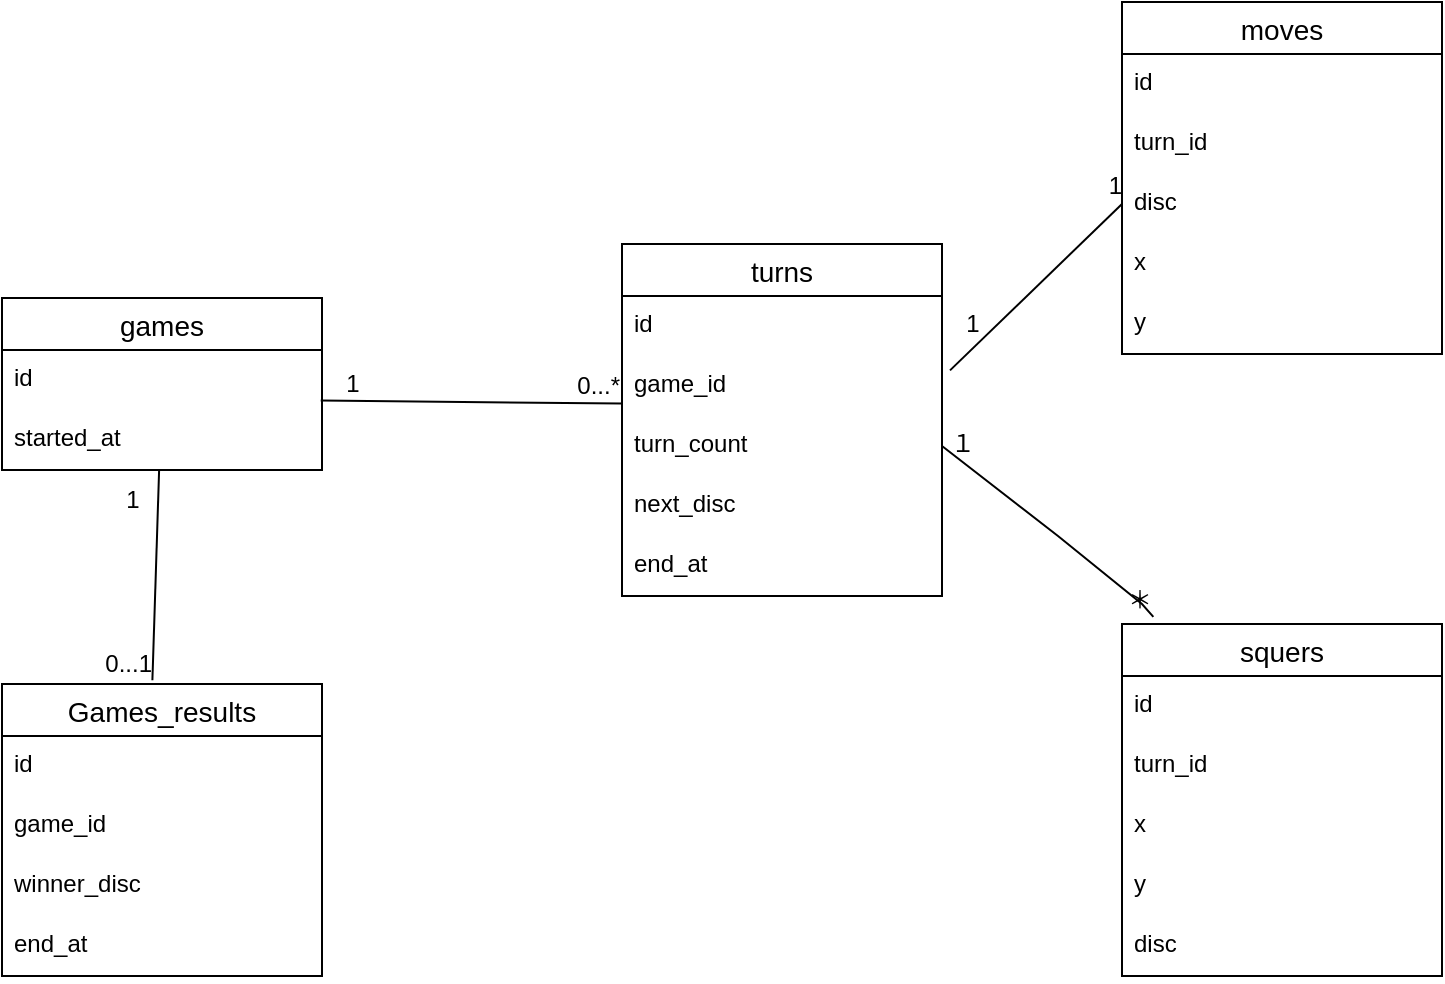 <mxfile>
    <diagram id="T58nYtcNh9jjmG3tlywF" name="ページ1">
        <mxGraphModel dx="1254" dy="404" grid="1" gridSize="10" guides="1" tooltips="1" connect="1" arrows="1" fold="1" page="1" pageScale="1" pageWidth="827" pageHeight="1169" math="0" shadow="0">
            <root>
                <mxCell id="0"/>
                <mxCell id="1" parent="0"/>
                <mxCell id="2" value="games" style="swimlane;fontStyle=0;childLayout=stackLayout;horizontal=1;startSize=26;horizontalStack=0;resizeParent=1;resizeParentMax=0;resizeLast=0;collapsible=1;marginBottom=0;align=center;fontSize=14;" parent="1" vertex="1">
                    <mxGeometry x="-120" y="358" width="160" height="86" as="geometry"/>
                </mxCell>
                <mxCell id="4" value="id" style="text;strokeColor=none;fillColor=none;spacingLeft=4;spacingRight=4;overflow=hidden;rotatable=0;points=[[0,0.5],[1,0.5]];portConstraint=eastwest;fontSize=12;" parent="2" vertex="1">
                    <mxGeometry y="26" width="160" height="30" as="geometry"/>
                </mxCell>
                <mxCell id="5" value="started_at" style="text;strokeColor=none;fillColor=none;spacingLeft=4;spacingRight=4;overflow=hidden;rotatable=0;points=[[0,0.5],[1,0.5]];portConstraint=eastwest;fontSize=12;" parent="2" vertex="1">
                    <mxGeometry y="56" width="160" height="30" as="geometry"/>
                </mxCell>
                <mxCell id="6" value="turns" style="swimlane;fontStyle=0;childLayout=stackLayout;horizontal=1;startSize=26;horizontalStack=0;resizeParent=1;resizeParentMax=0;resizeLast=0;collapsible=1;marginBottom=0;align=center;fontSize=14;" parent="1" vertex="1">
                    <mxGeometry x="190" y="331" width="160" height="176" as="geometry"/>
                </mxCell>
                <mxCell id="7" value="id" style="text;strokeColor=none;fillColor=none;spacingLeft=4;spacingRight=4;overflow=hidden;rotatable=0;points=[[0,0.5],[1,0.5]];portConstraint=eastwest;fontSize=12;" parent="6" vertex="1">
                    <mxGeometry y="26" width="160" height="30" as="geometry"/>
                </mxCell>
                <mxCell id="8" value="game_id" style="text;strokeColor=none;fillColor=none;spacingLeft=4;spacingRight=4;overflow=hidden;rotatable=0;points=[[0,0.5],[1,0.5]];portConstraint=eastwest;fontSize=12;" parent="6" vertex="1">
                    <mxGeometry y="56" width="160" height="30" as="geometry"/>
                </mxCell>
                <mxCell id="12" value="turn_count" style="text;strokeColor=none;fillColor=none;spacingLeft=4;spacingRight=4;overflow=hidden;rotatable=0;points=[[0,0.5],[1,0.5]];portConstraint=eastwest;fontSize=12;" parent="6" vertex="1">
                    <mxGeometry y="86" width="160" height="30" as="geometry"/>
                </mxCell>
                <mxCell id="45" value="next_disc" style="text;strokeColor=none;fillColor=none;spacingLeft=4;spacingRight=4;overflow=hidden;rotatable=0;points=[[0,0.5],[1,0.5]];portConstraint=eastwest;fontSize=12;" parent="6" vertex="1">
                    <mxGeometry y="116" width="160" height="30" as="geometry"/>
                </mxCell>
                <mxCell id="13" value="end_at" style="text;strokeColor=none;fillColor=none;spacingLeft=4;spacingRight=4;overflow=hidden;rotatable=0;points=[[0,0.5],[1,0.5]];portConstraint=eastwest;fontSize=12;" parent="6" vertex="1">
                    <mxGeometry y="146" width="160" height="30" as="geometry"/>
                </mxCell>
                <mxCell id="14" value="" style="endArrow=none;html=1;rounded=0;entryX=0;entryY=0.793;entryDx=0;entryDy=0;entryPerimeter=0;exitX=0.996;exitY=0.841;exitDx=0;exitDy=0;exitPerimeter=0;" parent="1" source="4" target="8" edge="1">
                    <mxGeometry relative="1" as="geometry">
                        <mxPoint x="100" y="401" as="sourcePoint"/>
                        <mxPoint x="260" y="441" as="targetPoint"/>
                    </mxGeometry>
                </mxCell>
                <mxCell id="15" value="0...*&lt;br&gt;" style="resizable=0;html=1;align=right;verticalAlign=bottom;" parent="14" connectable="0" vertex="1">
                    <mxGeometry x="1" relative="1" as="geometry"/>
                </mxCell>
                <mxCell id="16" value="1&lt;br&gt;" style="text;html=1;align=center;verticalAlign=middle;resizable=0;points=[];autosize=1;strokeColor=none;fillColor=none;" parent="1" vertex="1">
                    <mxGeometry x="40" y="386" width="30" height="30" as="geometry"/>
                </mxCell>
                <mxCell id="17" value="moves" style="swimlane;fontStyle=0;childLayout=stackLayout;horizontal=1;startSize=26;horizontalStack=0;resizeParent=1;resizeParentMax=0;resizeLast=0;collapsible=1;marginBottom=0;align=center;fontSize=14;" parent="1" vertex="1">
                    <mxGeometry x="440" y="210" width="160" height="176" as="geometry"/>
                </mxCell>
                <mxCell id="18" value="id" style="text;strokeColor=none;fillColor=none;spacingLeft=4;spacingRight=4;overflow=hidden;rotatable=0;points=[[0,0.5],[1,0.5]];portConstraint=eastwest;fontSize=12;" parent="17" vertex="1">
                    <mxGeometry y="26" width="160" height="30" as="geometry"/>
                </mxCell>
                <mxCell id="19" value="turn_id&#10;" style="text;strokeColor=none;fillColor=none;spacingLeft=4;spacingRight=4;overflow=hidden;rotatable=0;points=[[0,0.5],[1,0.5]];portConstraint=eastwest;fontSize=12;" parent="17" vertex="1">
                    <mxGeometry y="56" width="160" height="30" as="geometry"/>
                </mxCell>
                <mxCell id="20" value="disc" style="text;strokeColor=none;fillColor=none;spacingLeft=4;spacingRight=4;overflow=hidden;rotatable=0;points=[[0,0.5],[1,0.5]];portConstraint=eastwest;fontSize=12;" parent="17" vertex="1">
                    <mxGeometry y="86" width="160" height="30" as="geometry"/>
                </mxCell>
                <mxCell id="21" value="x" style="text;strokeColor=none;fillColor=none;spacingLeft=4;spacingRight=4;overflow=hidden;rotatable=0;points=[[0,0.5],[1,0.5]];portConstraint=eastwest;fontSize=12;" parent="17" vertex="1">
                    <mxGeometry y="116" width="160" height="30" as="geometry"/>
                </mxCell>
                <mxCell id="23" value="y" style="text;strokeColor=none;fillColor=none;spacingLeft=4;spacingRight=4;overflow=hidden;rotatable=0;points=[[0,0.5],[1,0.5]];portConstraint=eastwest;fontSize=12;" parent="17" vertex="1">
                    <mxGeometry y="146" width="160" height="30" as="geometry"/>
                </mxCell>
                <mxCell id="24" value="" style="endArrow=none;html=1;rounded=0;entryX=0;entryY=0.5;entryDx=0;entryDy=0;exitX=1.025;exitY=0.24;exitDx=0;exitDy=0;exitPerimeter=0;" parent="1" source="8" target="20" edge="1">
                    <mxGeometry relative="1" as="geometry">
                        <mxPoint x="370.0" y="344.33" as="sourcePoint"/>
                        <mxPoint x="520.64" y="345.89" as="targetPoint"/>
                        <Array as="points">
                            <mxPoint x="440" y="311"/>
                        </Array>
                    </mxGeometry>
                </mxCell>
                <mxCell id="25" value="1&lt;br&gt;" style="resizable=0;html=1;align=right;verticalAlign=bottom;" parent="24" connectable="0" vertex="1">
                    <mxGeometry x="1" relative="1" as="geometry"/>
                </mxCell>
                <mxCell id="26" value="1" style="text;html=1;align=center;verticalAlign=middle;resizable=0;points=[];autosize=1;strokeColor=none;fillColor=none;" parent="1" vertex="1">
                    <mxGeometry x="350" y="356" width="30" height="30" as="geometry"/>
                </mxCell>
                <mxCell id="27" value="squers" style="swimlane;fontStyle=0;childLayout=stackLayout;horizontal=1;startSize=26;horizontalStack=0;resizeParent=1;resizeParentMax=0;resizeLast=0;collapsible=1;marginBottom=0;align=center;fontSize=14;" parent="1" vertex="1">
                    <mxGeometry x="440" y="521" width="160" height="176" as="geometry"/>
                </mxCell>
                <mxCell id="28" value="id" style="text;strokeColor=none;fillColor=none;spacingLeft=4;spacingRight=4;overflow=hidden;rotatable=0;points=[[0,0.5],[1,0.5]];portConstraint=eastwest;fontSize=12;" parent="27" vertex="1">
                    <mxGeometry y="26" width="160" height="30" as="geometry"/>
                </mxCell>
                <mxCell id="29" value="turn_id&#10;" style="text;strokeColor=none;fillColor=none;spacingLeft=4;spacingRight=4;overflow=hidden;rotatable=0;points=[[0,0.5],[1,0.5]];portConstraint=eastwest;fontSize=12;" parent="27" vertex="1">
                    <mxGeometry y="56" width="160" height="30" as="geometry"/>
                </mxCell>
                <mxCell id="31" value="x" style="text;strokeColor=none;fillColor=none;spacingLeft=4;spacingRight=4;overflow=hidden;rotatable=0;points=[[0,0.5],[1,0.5]];portConstraint=eastwest;fontSize=12;" parent="27" vertex="1">
                    <mxGeometry y="86" width="160" height="30" as="geometry"/>
                </mxCell>
                <mxCell id="32" value="y" style="text;strokeColor=none;fillColor=none;spacingLeft=4;spacingRight=4;overflow=hidden;rotatable=0;points=[[0,0.5],[1,0.5]];portConstraint=eastwest;fontSize=12;" parent="27" vertex="1">
                    <mxGeometry y="116" width="160" height="30" as="geometry"/>
                </mxCell>
                <mxCell id="30" value="disc" style="text;strokeColor=none;fillColor=none;spacingLeft=4;spacingRight=4;overflow=hidden;rotatable=0;points=[[0,0.5],[1,0.5]];portConstraint=eastwest;fontSize=12;" parent="27" vertex="1">
                    <mxGeometry y="146" width="160" height="30" as="geometry"/>
                </mxCell>
                <mxCell id="33" value="" style="endArrow=none;html=1;rounded=0;entryX=0.098;entryY=-0.02;entryDx=0;entryDy=0;exitX=1;exitY=0.5;exitDx=0;exitDy=0;entryPerimeter=0;" parent="1" source="12" target="27" edge="1">
                    <mxGeometry relative="1" as="geometry">
                        <mxPoint x="322.0" y="560.2" as="sourcePoint"/>
                        <mxPoint x="408" y="477" as="targetPoint"/>
                        <Array as="points">
                            <mxPoint x="408" y="477"/>
                            <mxPoint x="450" y="511"/>
                        </Array>
                    </mxGeometry>
                </mxCell>
                <mxCell id="34" value="＊" style="resizable=0;html=1;align=right;verticalAlign=bottom;" parent="33" connectable="0" vertex="1">
                    <mxGeometry x="1" relative="1" as="geometry"/>
                </mxCell>
                <mxCell id="36" value="１" style="text;html=1;align=center;verticalAlign=middle;resizable=0;points=[];autosize=1;strokeColor=none;fillColor=none;" parent="1" vertex="1">
                    <mxGeometry x="340" y="416" width="40" height="30" as="geometry"/>
                </mxCell>
                <mxCell id="37" value="Games_results" style="swimlane;fontStyle=0;childLayout=stackLayout;horizontal=1;startSize=26;horizontalStack=0;resizeParent=1;resizeParentMax=0;resizeLast=0;collapsible=1;marginBottom=0;align=center;fontSize=14;" parent="1" vertex="1">
                    <mxGeometry x="-120" y="551" width="160" height="146" as="geometry"/>
                </mxCell>
                <mxCell id="38" value="id" style="text;strokeColor=none;fillColor=none;spacingLeft=4;spacingRight=4;overflow=hidden;rotatable=0;points=[[0,0.5],[1,0.5]];portConstraint=eastwest;fontSize=12;" parent="37" vertex="1">
                    <mxGeometry y="26" width="160" height="30" as="geometry"/>
                </mxCell>
                <mxCell id="39" value="game_id" style="text;strokeColor=none;fillColor=none;spacingLeft=4;spacingRight=4;overflow=hidden;rotatable=0;points=[[0,0.5],[1,0.5]];portConstraint=eastwest;fontSize=12;" parent="37" vertex="1">
                    <mxGeometry y="56" width="160" height="30" as="geometry"/>
                </mxCell>
                <mxCell id="40" value="winner_disc&#10;" style="text;strokeColor=none;fillColor=none;spacingLeft=4;spacingRight=4;overflow=hidden;rotatable=0;points=[[0,0.5],[1,0.5]];portConstraint=eastwest;fontSize=12;" parent="37" vertex="1">
                    <mxGeometry y="86" width="160" height="30" as="geometry"/>
                </mxCell>
                <mxCell id="41" value="end_at" style="text;strokeColor=none;fillColor=none;spacingLeft=4;spacingRight=4;overflow=hidden;rotatable=0;points=[[0,0.5],[1,0.5]];portConstraint=eastwest;fontSize=12;" parent="37" vertex="1">
                    <mxGeometry y="116" width="160" height="30" as="geometry"/>
                </mxCell>
                <mxCell id="42" value="" style="endArrow=none;html=1;rounded=0;entryX=0.47;entryY=-0.013;entryDx=0;entryDy=0;entryPerimeter=0;exitX=0.491;exitY=1.002;exitDx=0;exitDy=0;exitPerimeter=0;" parent="1" source="5" target="37" edge="1">
                    <mxGeometry relative="1" as="geometry">
                        <mxPoint x="-120.0" y="477" as="sourcePoint"/>
                        <mxPoint x="30.64" y="478.56" as="targetPoint"/>
                    </mxGeometry>
                </mxCell>
                <mxCell id="43" value="0...1" style="resizable=0;html=1;align=right;verticalAlign=bottom;" parent="42" connectable="0" vertex="1">
                    <mxGeometry x="1" relative="1" as="geometry"/>
                </mxCell>
                <mxCell id="44" value="1" style="text;html=1;align=center;verticalAlign=middle;resizable=0;points=[];autosize=1;strokeColor=none;fillColor=none;" parent="1" vertex="1">
                    <mxGeometry x="-70" y="444" width="30" height="30" as="geometry"/>
                </mxCell>
            </root>
        </mxGraphModel>
    </diagram>
</mxfile>